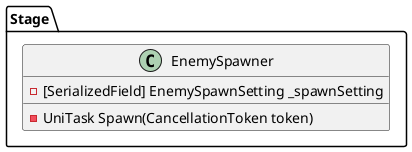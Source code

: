 ﻿@startuml
'https://plantuml.com/class-diagram

package Stage
{
    class EnemySpawner
    {
        -[SerializedField] EnemySpawnSetting _spawnSetting
        -UniTask Spawn(CancellationToken token)
    }
}

@enduml